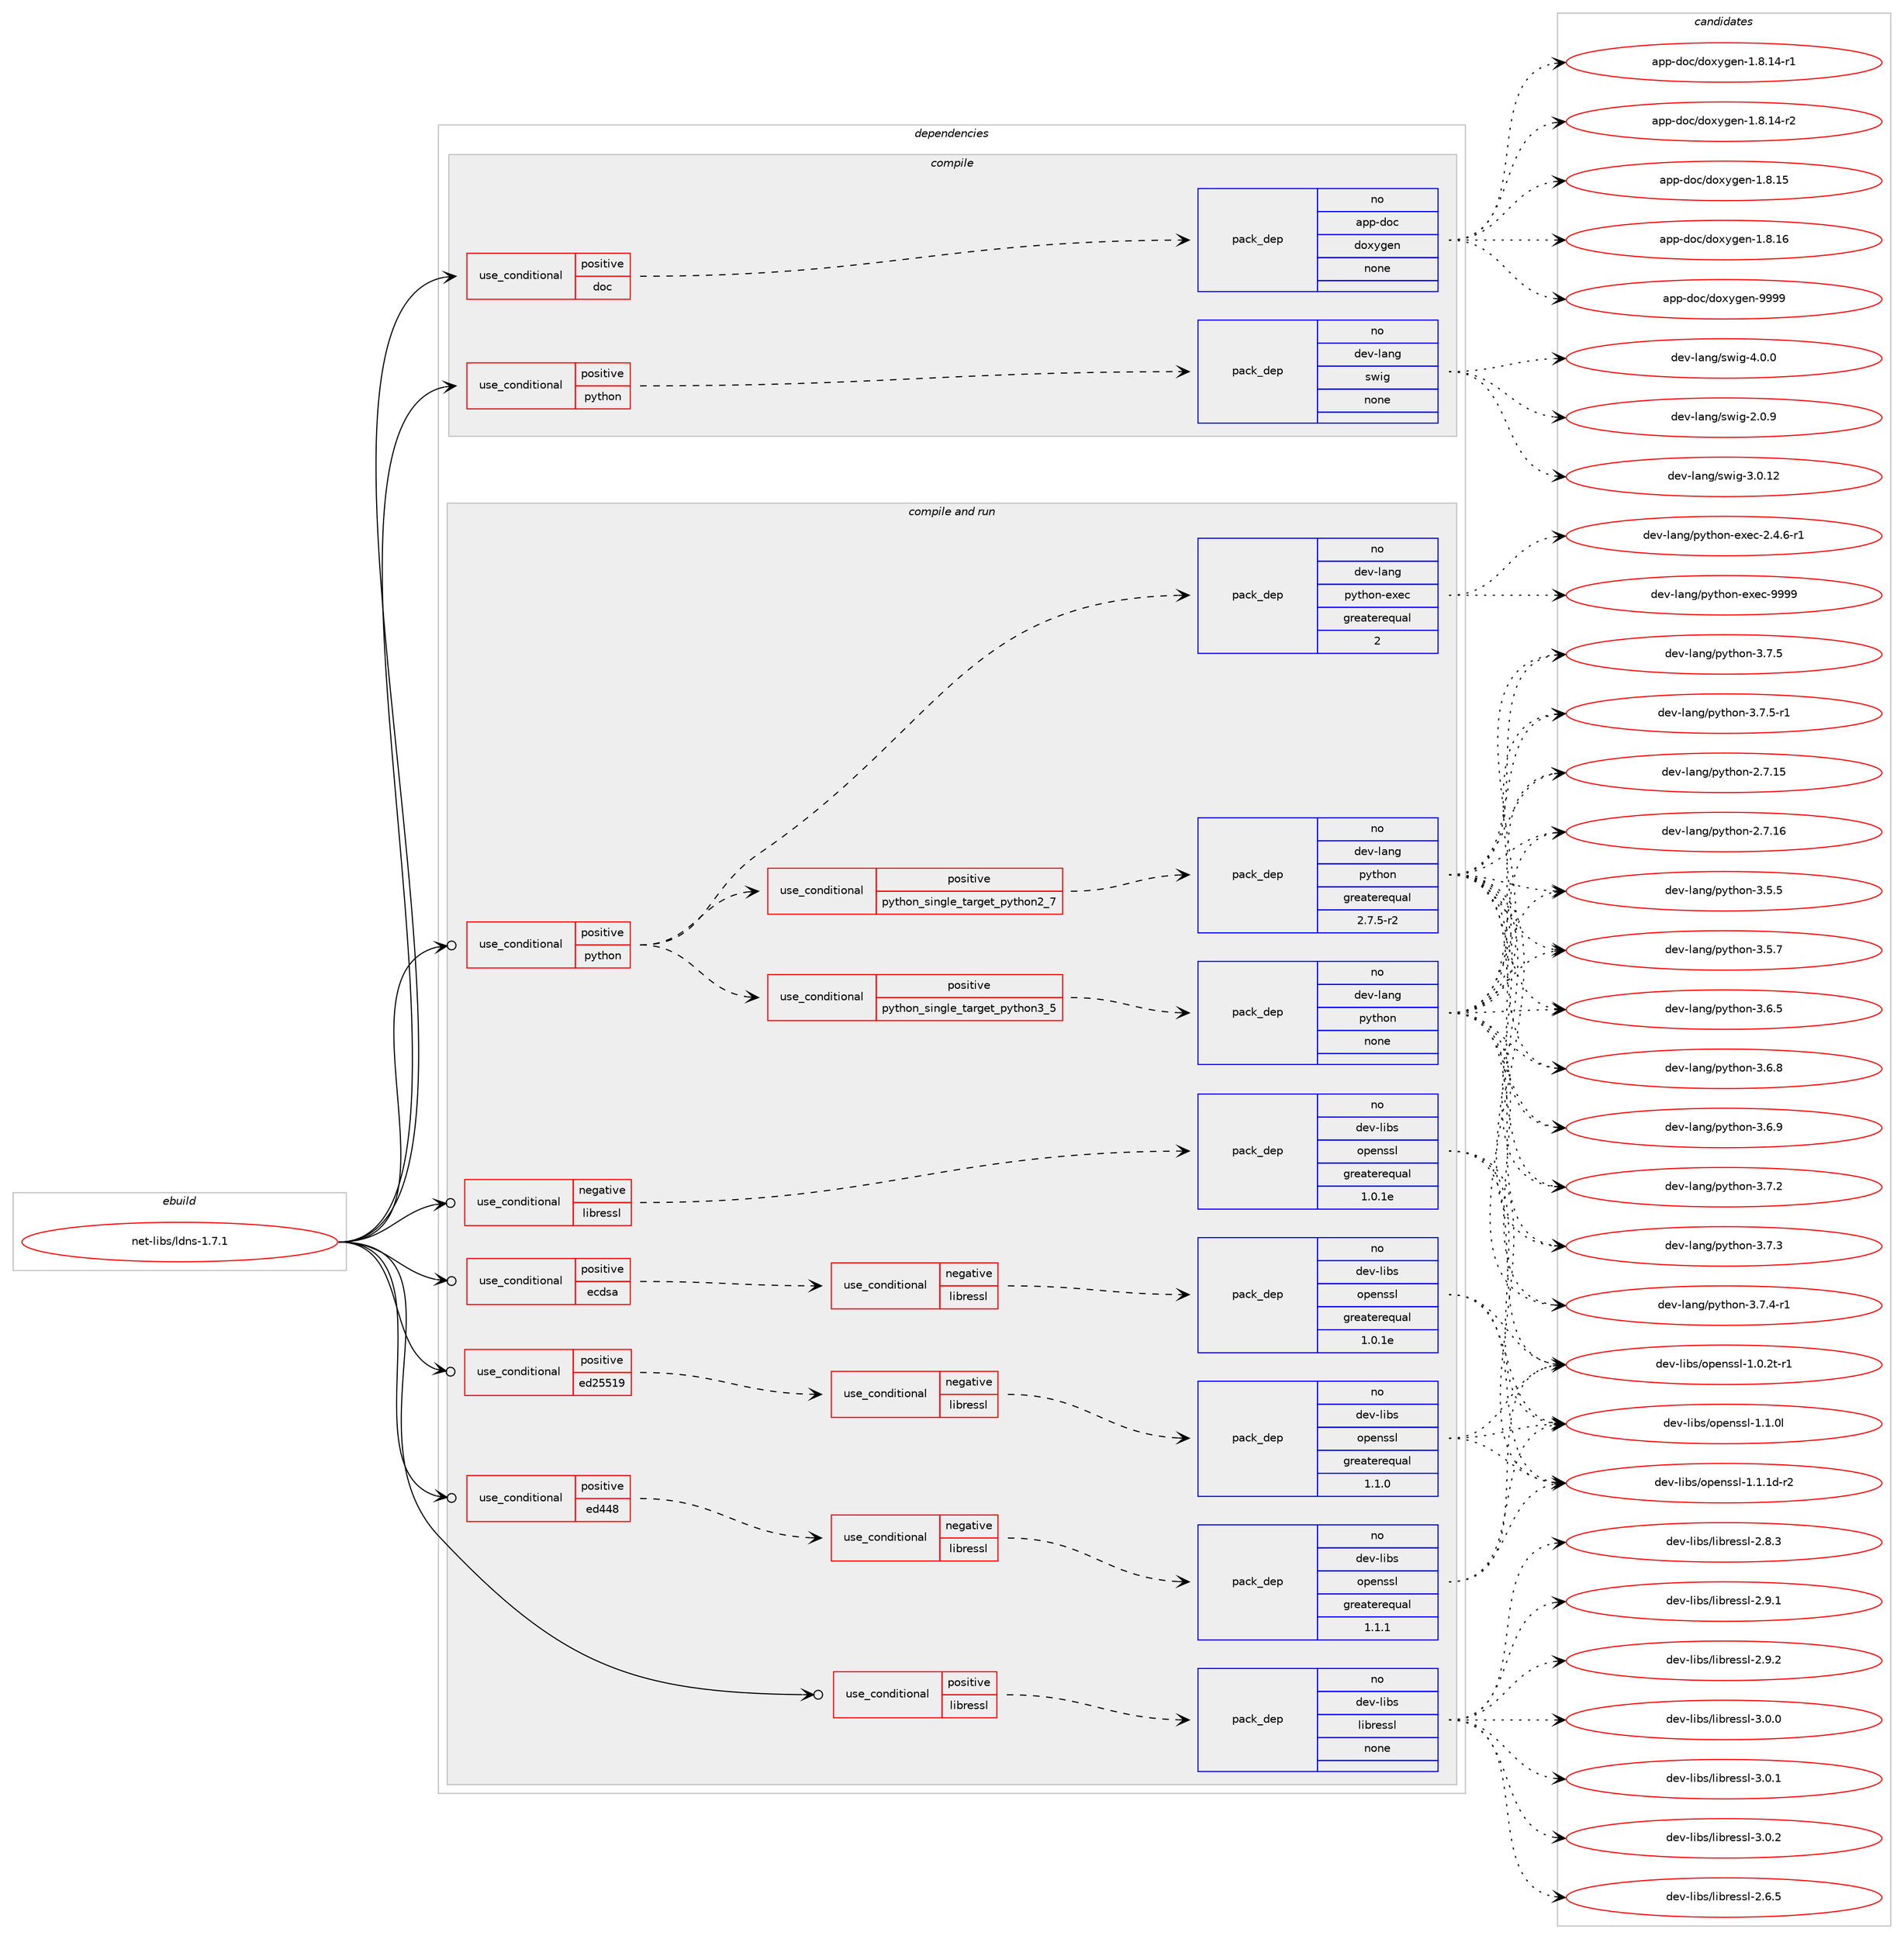 digraph prolog {

# *************
# Graph options
# *************

newrank=true;
concentrate=true;
compound=true;
graph [rankdir=LR,fontname=Helvetica,fontsize=10,ranksep=1.5];#, ranksep=2.5, nodesep=0.2];
edge  [arrowhead=vee];
node  [fontname=Helvetica,fontsize=10];

# **********
# The ebuild
# **********

subgraph cluster_leftcol {
color=gray;
rank=same;
label=<<i>ebuild</i>>;
id [label="net-libs/ldns-1.7.1", color=red, width=4, href="../net-libs/ldns-1.7.1.svg"];
}

# ****************
# The dependencies
# ****************

subgraph cluster_midcol {
color=gray;
label=<<i>dependencies</i>>;
subgraph cluster_compile {
fillcolor="#eeeeee";
style=filled;
label=<<i>compile</i>>;
subgraph cond201365 {
dependency826171 [label=<<TABLE BORDER="0" CELLBORDER="1" CELLSPACING="0" CELLPADDING="4"><TR><TD ROWSPAN="3" CELLPADDING="10">use_conditional</TD></TR><TR><TD>positive</TD></TR><TR><TD>doc</TD></TR></TABLE>>, shape=none, color=red];
subgraph pack610354 {
dependency826172 [label=<<TABLE BORDER="0" CELLBORDER="1" CELLSPACING="0" CELLPADDING="4" WIDTH="220"><TR><TD ROWSPAN="6" CELLPADDING="30">pack_dep</TD></TR><TR><TD WIDTH="110">no</TD></TR><TR><TD>app-doc</TD></TR><TR><TD>doxygen</TD></TR><TR><TD>none</TD></TR><TR><TD></TD></TR></TABLE>>, shape=none, color=blue];
}
dependency826171:e -> dependency826172:w [weight=20,style="dashed",arrowhead="vee"];
}
id:e -> dependency826171:w [weight=20,style="solid",arrowhead="vee"];
subgraph cond201366 {
dependency826173 [label=<<TABLE BORDER="0" CELLBORDER="1" CELLSPACING="0" CELLPADDING="4"><TR><TD ROWSPAN="3" CELLPADDING="10">use_conditional</TD></TR><TR><TD>positive</TD></TR><TR><TD>python</TD></TR></TABLE>>, shape=none, color=red];
subgraph pack610355 {
dependency826174 [label=<<TABLE BORDER="0" CELLBORDER="1" CELLSPACING="0" CELLPADDING="4" WIDTH="220"><TR><TD ROWSPAN="6" CELLPADDING="30">pack_dep</TD></TR><TR><TD WIDTH="110">no</TD></TR><TR><TD>dev-lang</TD></TR><TR><TD>swig</TD></TR><TR><TD>none</TD></TR><TR><TD></TD></TR></TABLE>>, shape=none, color=blue];
}
dependency826173:e -> dependency826174:w [weight=20,style="dashed",arrowhead="vee"];
}
id:e -> dependency826173:w [weight=20,style="solid",arrowhead="vee"];
}
subgraph cluster_compileandrun {
fillcolor="#eeeeee";
style=filled;
label=<<i>compile and run</i>>;
subgraph cond201367 {
dependency826175 [label=<<TABLE BORDER="0" CELLBORDER="1" CELLSPACING="0" CELLPADDING="4"><TR><TD ROWSPAN="3" CELLPADDING="10">use_conditional</TD></TR><TR><TD>negative</TD></TR><TR><TD>libressl</TD></TR></TABLE>>, shape=none, color=red];
subgraph pack610356 {
dependency826176 [label=<<TABLE BORDER="0" CELLBORDER="1" CELLSPACING="0" CELLPADDING="4" WIDTH="220"><TR><TD ROWSPAN="6" CELLPADDING="30">pack_dep</TD></TR><TR><TD WIDTH="110">no</TD></TR><TR><TD>dev-libs</TD></TR><TR><TD>openssl</TD></TR><TR><TD>greaterequal</TD></TR><TR><TD>1.0.1e</TD></TR></TABLE>>, shape=none, color=blue];
}
dependency826175:e -> dependency826176:w [weight=20,style="dashed",arrowhead="vee"];
}
id:e -> dependency826175:w [weight=20,style="solid",arrowhead="odotvee"];
subgraph cond201368 {
dependency826177 [label=<<TABLE BORDER="0" CELLBORDER="1" CELLSPACING="0" CELLPADDING="4"><TR><TD ROWSPAN="3" CELLPADDING="10">use_conditional</TD></TR><TR><TD>positive</TD></TR><TR><TD>ecdsa</TD></TR></TABLE>>, shape=none, color=red];
subgraph cond201369 {
dependency826178 [label=<<TABLE BORDER="0" CELLBORDER="1" CELLSPACING="0" CELLPADDING="4"><TR><TD ROWSPAN="3" CELLPADDING="10">use_conditional</TD></TR><TR><TD>negative</TD></TR><TR><TD>libressl</TD></TR></TABLE>>, shape=none, color=red];
subgraph pack610357 {
dependency826179 [label=<<TABLE BORDER="0" CELLBORDER="1" CELLSPACING="0" CELLPADDING="4" WIDTH="220"><TR><TD ROWSPAN="6" CELLPADDING="30">pack_dep</TD></TR><TR><TD WIDTH="110">no</TD></TR><TR><TD>dev-libs</TD></TR><TR><TD>openssl</TD></TR><TR><TD>greaterequal</TD></TR><TR><TD>1.0.1e</TD></TR></TABLE>>, shape=none, color=blue];
}
dependency826178:e -> dependency826179:w [weight=20,style="dashed",arrowhead="vee"];
}
dependency826177:e -> dependency826178:w [weight=20,style="dashed",arrowhead="vee"];
}
id:e -> dependency826177:w [weight=20,style="solid",arrowhead="odotvee"];
subgraph cond201370 {
dependency826180 [label=<<TABLE BORDER="0" CELLBORDER="1" CELLSPACING="0" CELLPADDING="4"><TR><TD ROWSPAN="3" CELLPADDING="10">use_conditional</TD></TR><TR><TD>positive</TD></TR><TR><TD>ed25519</TD></TR></TABLE>>, shape=none, color=red];
subgraph cond201371 {
dependency826181 [label=<<TABLE BORDER="0" CELLBORDER="1" CELLSPACING="0" CELLPADDING="4"><TR><TD ROWSPAN="3" CELLPADDING="10">use_conditional</TD></TR><TR><TD>negative</TD></TR><TR><TD>libressl</TD></TR></TABLE>>, shape=none, color=red];
subgraph pack610358 {
dependency826182 [label=<<TABLE BORDER="0" CELLBORDER="1" CELLSPACING="0" CELLPADDING="4" WIDTH="220"><TR><TD ROWSPAN="6" CELLPADDING="30">pack_dep</TD></TR><TR><TD WIDTH="110">no</TD></TR><TR><TD>dev-libs</TD></TR><TR><TD>openssl</TD></TR><TR><TD>greaterequal</TD></TR><TR><TD>1.1.0</TD></TR></TABLE>>, shape=none, color=blue];
}
dependency826181:e -> dependency826182:w [weight=20,style="dashed",arrowhead="vee"];
}
dependency826180:e -> dependency826181:w [weight=20,style="dashed",arrowhead="vee"];
}
id:e -> dependency826180:w [weight=20,style="solid",arrowhead="odotvee"];
subgraph cond201372 {
dependency826183 [label=<<TABLE BORDER="0" CELLBORDER="1" CELLSPACING="0" CELLPADDING="4"><TR><TD ROWSPAN="3" CELLPADDING="10">use_conditional</TD></TR><TR><TD>positive</TD></TR><TR><TD>ed448</TD></TR></TABLE>>, shape=none, color=red];
subgraph cond201373 {
dependency826184 [label=<<TABLE BORDER="0" CELLBORDER="1" CELLSPACING="0" CELLPADDING="4"><TR><TD ROWSPAN="3" CELLPADDING="10">use_conditional</TD></TR><TR><TD>negative</TD></TR><TR><TD>libressl</TD></TR></TABLE>>, shape=none, color=red];
subgraph pack610359 {
dependency826185 [label=<<TABLE BORDER="0" CELLBORDER="1" CELLSPACING="0" CELLPADDING="4" WIDTH="220"><TR><TD ROWSPAN="6" CELLPADDING="30">pack_dep</TD></TR><TR><TD WIDTH="110">no</TD></TR><TR><TD>dev-libs</TD></TR><TR><TD>openssl</TD></TR><TR><TD>greaterequal</TD></TR><TR><TD>1.1.1</TD></TR></TABLE>>, shape=none, color=blue];
}
dependency826184:e -> dependency826185:w [weight=20,style="dashed",arrowhead="vee"];
}
dependency826183:e -> dependency826184:w [weight=20,style="dashed",arrowhead="vee"];
}
id:e -> dependency826183:w [weight=20,style="solid",arrowhead="odotvee"];
subgraph cond201374 {
dependency826186 [label=<<TABLE BORDER="0" CELLBORDER="1" CELLSPACING="0" CELLPADDING="4"><TR><TD ROWSPAN="3" CELLPADDING="10">use_conditional</TD></TR><TR><TD>positive</TD></TR><TR><TD>libressl</TD></TR></TABLE>>, shape=none, color=red];
subgraph pack610360 {
dependency826187 [label=<<TABLE BORDER="0" CELLBORDER="1" CELLSPACING="0" CELLPADDING="4" WIDTH="220"><TR><TD ROWSPAN="6" CELLPADDING="30">pack_dep</TD></TR><TR><TD WIDTH="110">no</TD></TR><TR><TD>dev-libs</TD></TR><TR><TD>libressl</TD></TR><TR><TD>none</TD></TR><TR><TD></TD></TR></TABLE>>, shape=none, color=blue];
}
dependency826186:e -> dependency826187:w [weight=20,style="dashed",arrowhead="vee"];
}
id:e -> dependency826186:w [weight=20,style="solid",arrowhead="odotvee"];
subgraph cond201375 {
dependency826188 [label=<<TABLE BORDER="0" CELLBORDER="1" CELLSPACING="0" CELLPADDING="4"><TR><TD ROWSPAN="3" CELLPADDING="10">use_conditional</TD></TR><TR><TD>positive</TD></TR><TR><TD>python</TD></TR></TABLE>>, shape=none, color=red];
subgraph cond201376 {
dependency826189 [label=<<TABLE BORDER="0" CELLBORDER="1" CELLSPACING="0" CELLPADDING="4"><TR><TD ROWSPAN="3" CELLPADDING="10">use_conditional</TD></TR><TR><TD>positive</TD></TR><TR><TD>python_single_target_python2_7</TD></TR></TABLE>>, shape=none, color=red];
subgraph pack610361 {
dependency826190 [label=<<TABLE BORDER="0" CELLBORDER="1" CELLSPACING="0" CELLPADDING="4" WIDTH="220"><TR><TD ROWSPAN="6" CELLPADDING="30">pack_dep</TD></TR><TR><TD WIDTH="110">no</TD></TR><TR><TD>dev-lang</TD></TR><TR><TD>python</TD></TR><TR><TD>greaterequal</TD></TR><TR><TD>2.7.5-r2</TD></TR></TABLE>>, shape=none, color=blue];
}
dependency826189:e -> dependency826190:w [weight=20,style="dashed",arrowhead="vee"];
}
dependency826188:e -> dependency826189:w [weight=20,style="dashed",arrowhead="vee"];
subgraph cond201377 {
dependency826191 [label=<<TABLE BORDER="0" CELLBORDER="1" CELLSPACING="0" CELLPADDING="4"><TR><TD ROWSPAN="3" CELLPADDING="10">use_conditional</TD></TR><TR><TD>positive</TD></TR><TR><TD>python_single_target_python3_5</TD></TR></TABLE>>, shape=none, color=red];
subgraph pack610362 {
dependency826192 [label=<<TABLE BORDER="0" CELLBORDER="1" CELLSPACING="0" CELLPADDING="4" WIDTH="220"><TR><TD ROWSPAN="6" CELLPADDING="30">pack_dep</TD></TR><TR><TD WIDTH="110">no</TD></TR><TR><TD>dev-lang</TD></TR><TR><TD>python</TD></TR><TR><TD>none</TD></TR><TR><TD></TD></TR></TABLE>>, shape=none, color=blue];
}
dependency826191:e -> dependency826192:w [weight=20,style="dashed",arrowhead="vee"];
}
dependency826188:e -> dependency826191:w [weight=20,style="dashed",arrowhead="vee"];
subgraph pack610363 {
dependency826193 [label=<<TABLE BORDER="0" CELLBORDER="1" CELLSPACING="0" CELLPADDING="4" WIDTH="220"><TR><TD ROWSPAN="6" CELLPADDING="30">pack_dep</TD></TR><TR><TD WIDTH="110">no</TD></TR><TR><TD>dev-lang</TD></TR><TR><TD>python-exec</TD></TR><TR><TD>greaterequal</TD></TR><TR><TD>2</TD></TR></TABLE>>, shape=none, color=blue];
}
dependency826188:e -> dependency826193:w [weight=20,style="dashed",arrowhead="vee"];
}
id:e -> dependency826188:w [weight=20,style="solid",arrowhead="odotvee"];
}
subgraph cluster_run {
fillcolor="#eeeeee";
style=filled;
label=<<i>run</i>>;
}
}

# **************
# The candidates
# **************

subgraph cluster_choices {
rank=same;
color=gray;
label=<<i>candidates</i>>;

subgraph choice610354 {
color=black;
nodesep=1;
choice97112112451001119947100111120121103101110454946564649524511449 [label="app-doc/doxygen-1.8.14-r1", color=red, width=4,href="../app-doc/doxygen-1.8.14-r1.svg"];
choice97112112451001119947100111120121103101110454946564649524511450 [label="app-doc/doxygen-1.8.14-r2", color=red, width=4,href="../app-doc/doxygen-1.8.14-r2.svg"];
choice9711211245100111994710011112012110310111045494656464953 [label="app-doc/doxygen-1.8.15", color=red, width=4,href="../app-doc/doxygen-1.8.15.svg"];
choice9711211245100111994710011112012110310111045494656464954 [label="app-doc/doxygen-1.8.16", color=red, width=4,href="../app-doc/doxygen-1.8.16.svg"];
choice971121124510011199471001111201211031011104557575757 [label="app-doc/doxygen-9999", color=red, width=4,href="../app-doc/doxygen-9999.svg"];
dependency826172:e -> choice97112112451001119947100111120121103101110454946564649524511449:w [style=dotted,weight="100"];
dependency826172:e -> choice97112112451001119947100111120121103101110454946564649524511450:w [style=dotted,weight="100"];
dependency826172:e -> choice9711211245100111994710011112012110310111045494656464953:w [style=dotted,weight="100"];
dependency826172:e -> choice9711211245100111994710011112012110310111045494656464954:w [style=dotted,weight="100"];
dependency826172:e -> choice971121124510011199471001111201211031011104557575757:w [style=dotted,weight="100"];
}
subgraph choice610355 {
color=black;
nodesep=1;
choice100101118451089711010347115119105103455046484657 [label="dev-lang/swig-2.0.9", color=red, width=4,href="../dev-lang/swig-2.0.9.svg"];
choice10010111845108971101034711511910510345514648464950 [label="dev-lang/swig-3.0.12", color=red, width=4,href="../dev-lang/swig-3.0.12.svg"];
choice100101118451089711010347115119105103455246484648 [label="dev-lang/swig-4.0.0", color=red, width=4,href="../dev-lang/swig-4.0.0.svg"];
dependency826174:e -> choice100101118451089711010347115119105103455046484657:w [style=dotted,weight="100"];
dependency826174:e -> choice10010111845108971101034711511910510345514648464950:w [style=dotted,weight="100"];
dependency826174:e -> choice100101118451089711010347115119105103455246484648:w [style=dotted,weight="100"];
}
subgraph choice610356 {
color=black;
nodesep=1;
choice1001011184510810598115471111121011101151151084549464846501164511449 [label="dev-libs/openssl-1.0.2t-r1", color=red, width=4,href="../dev-libs/openssl-1.0.2t-r1.svg"];
choice100101118451081059811547111112101110115115108454946494648108 [label="dev-libs/openssl-1.1.0l", color=red, width=4,href="../dev-libs/openssl-1.1.0l.svg"];
choice1001011184510810598115471111121011101151151084549464946491004511450 [label="dev-libs/openssl-1.1.1d-r2", color=red, width=4,href="../dev-libs/openssl-1.1.1d-r2.svg"];
dependency826176:e -> choice1001011184510810598115471111121011101151151084549464846501164511449:w [style=dotted,weight="100"];
dependency826176:e -> choice100101118451081059811547111112101110115115108454946494648108:w [style=dotted,weight="100"];
dependency826176:e -> choice1001011184510810598115471111121011101151151084549464946491004511450:w [style=dotted,weight="100"];
}
subgraph choice610357 {
color=black;
nodesep=1;
choice1001011184510810598115471111121011101151151084549464846501164511449 [label="dev-libs/openssl-1.0.2t-r1", color=red, width=4,href="../dev-libs/openssl-1.0.2t-r1.svg"];
choice100101118451081059811547111112101110115115108454946494648108 [label="dev-libs/openssl-1.1.0l", color=red, width=4,href="../dev-libs/openssl-1.1.0l.svg"];
choice1001011184510810598115471111121011101151151084549464946491004511450 [label="dev-libs/openssl-1.1.1d-r2", color=red, width=4,href="../dev-libs/openssl-1.1.1d-r2.svg"];
dependency826179:e -> choice1001011184510810598115471111121011101151151084549464846501164511449:w [style=dotted,weight="100"];
dependency826179:e -> choice100101118451081059811547111112101110115115108454946494648108:w [style=dotted,weight="100"];
dependency826179:e -> choice1001011184510810598115471111121011101151151084549464946491004511450:w [style=dotted,weight="100"];
}
subgraph choice610358 {
color=black;
nodesep=1;
choice1001011184510810598115471111121011101151151084549464846501164511449 [label="dev-libs/openssl-1.0.2t-r1", color=red, width=4,href="../dev-libs/openssl-1.0.2t-r1.svg"];
choice100101118451081059811547111112101110115115108454946494648108 [label="dev-libs/openssl-1.1.0l", color=red, width=4,href="../dev-libs/openssl-1.1.0l.svg"];
choice1001011184510810598115471111121011101151151084549464946491004511450 [label="dev-libs/openssl-1.1.1d-r2", color=red, width=4,href="../dev-libs/openssl-1.1.1d-r2.svg"];
dependency826182:e -> choice1001011184510810598115471111121011101151151084549464846501164511449:w [style=dotted,weight="100"];
dependency826182:e -> choice100101118451081059811547111112101110115115108454946494648108:w [style=dotted,weight="100"];
dependency826182:e -> choice1001011184510810598115471111121011101151151084549464946491004511450:w [style=dotted,weight="100"];
}
subgraph choice610359 {
color=black;
nodesep=1;
choice1001011184510810598115471111121011101151151084549464846501164511449 [label="dev-libs/openssl-1.0.2t-r1", color=red, width=4,href="../dev-libs/openssl-1.0.2t-r1.svg"];
choice100101118451081059811547111112101110115115108454946494648108 [label="dev-libs/openssl-1.1.0l", color=red, width=4,href="../dev-libs/openssl-1.1.0l.svg"];
choice1001011184510810598115471111121011101151151084549464946491004511450 [label="dev-libs/openssl-1.1.1d-r2", color=red, width=4,href="../dev-libs/openssl-1.1.1d-r2.svg"];
dependency826185:e -> choice1001011184510810598115471111121011101151151084549464846501164511449:w [style=dotted,weight="100"];
dependency826185:e -> choice100101118451081059811547111112101110115115108454946494648108:w [style=dotted,weight="100"];
dependency826185:e -> choice1001011184510810598115471111121011101151151084549464946491004511450:w [style=dotted,weight="100"];
}
subgraph choice610360 {
color=black;
nodesep=1;
choice10010111845108105981154710810598114101115115108455046544653 [label="dev-libs/libressl-2.6.5", color=red, width=4,href="../dev-libs/libressl-2.6.5.svg"];
choice10010111845108105981154710810598114101115115108455046564651 [label="dev-libs/libressl-2.8.3", color=red, width=4,href="../dev-libs/libressl-2.8.3.svg"];
choice10010111845108105981154710810598114101115115108455046574649 [label="dev-libs/libressl-2.9.1", color=red, width=4,href="../dev-libs/libressl-2.9.1.svg"];
choice10010111845108105981154710810598114101115115108455046574650 [label="dev-libs/libressl-2.9.2", color=red, width=4,href="../dev-libs/libressl-2.9.2.svg"];
choice10010111845108105981154710810598114101115115108455146484648 [label="dev-libs/libressl-3.0.0", color=red, width=4,href="../dev-libs/libressl-3.0.0.svg"];
choice10010111845108105981154710810598114101115115108455146484649 [label="dev-libs/libressl-3.0.1", color=red, width=4,href="../dev-libs/libressl-3.0.1.svg"];
choice10010111845108105981154710810598114101115115108455146484650 [label="dev-libs/libressl-3.0.2", color=red, width=4,href="../dev-libs/libressl-3.0.2.svg"];
dependency826187:e -> choice10010111845108105981154710810598114101115115108455046544653:w [style=dotted,weight="100"];
dependency826187:e -> choice10010111845108105981154710810598114101115115108455046564651:w [style=dotted,weight="100"];
dependency826187:e -> choice10010111845108105981154710810598114101115115108455046574649:w [style=dotted,weight="100"];
dependency826187:e -> choice10010111845108105981154710810598114101115115108455046574650:w [style=dotted,weight="100"];
dependency826187:e -> choice10010111845108105981154710810598114101115115108455146484648:w [style=dotted,weight="100"];
dependency826187:e -> choice10010111845108105981154710810598114101115115108455146484649:w [style=dotted,weight="100"];
dependency826187:e -> choice10010111845108105981154710810598114101115115108455146484650:w [style=dotted,weight="100"];
}
subgraph choice610361 {
color=black;
nodesep=1;
choice10010111845108971101034711212111610411111045504655464953 [label="dev-lang/python-2.7.15", color=red, width=4,href="../dev-lang/python-2.7.15.svg"];
choice10010111845108971101034711212111610411111045504655464954 [label="dev-lang/python-2.7.16", color=red, width=4,href="../dev-lang/python-2.7.16.svg"];
choice100101118451089711010347112121116104111110455146534653 [label="dev-lang/python-3.5.5", color=red, width=4,href="../dev-lang/python-3.5.5.svg"];
choice100101118451089711010347112121116104111110455146534655 [label="dev-lang/python-3.5.7", color=red, width=4,href="../dev-lang/python-3.5.7.svg"];
choice100101118451089711010347112121116104111110455146544653 [label="dev-lang/python-3.6.5", color=red, width=4,href="../dev-lang/python-3.6.5.svg"];
choice100101118451089711010347112121116104111110455146544656 [label="dev-lang/python-3.6.8", color=red, width=4,href="../dev-lang/python-3.6.8.svg"];
choice100101118451089711010347112121116104111110455146544657 [label="dev-lang/python-3.6.9", color=red, width=4,href="../dev-lang/python-3.6.9.svg"];
choice100101118451089711010347112121116104111110455146554650 [label="dev-lang/python-3.7.2", color=red, width=4,href="../dev-lang/python-3.7.2.svg"];
choice100101118451089711010347112121116104111110455146554651 [label="dev-lang/python-3.7.3", color=red, width=4,href="../dev-lang/python-3.7.3.svg"];
choice1001011184510897110103471121211161041111104551465546524511449 [label="dev-lang/python-3.7.4-r1", color=red, width=4,href="../dev-lang/python-3.7.4-r1.svg"];
choice100101118451089711010347112121116104111110455146554653 [label="dev-lang/python-3.7.5", color=red, width=4,href="../dev-lang/python-3.7.5.svg"];
choice1001011184510897110103471121211161041111104551465546534511449 [label="dev-lang/python-3.7.5-r1", color=red, width=4,href="../dev-lang/python-3.7.5-r1.svg"];
dependency826190:e -> choice10010111845108971101034711212111610411111045504655464953:w [style=dotted,weight="100"];
dependency826190:e -> choice10010111845108971101034711212111610411111045504655464954:w [style=dotted,weight="100"];
dependency826190:e -> choice100101118451089711010347112121116104111110455146534653:w [style=dotted,weight="100"];
dependency826190:e -> choice100101118451089711010347112121116104111110455146534655:w [style=dotted,weight="100"];
dependency826190:e -> choice100101118451089711010347112121116104111110455146544653:w [style=dotted,weight="100"];
dependency826190:e -> choice100101118451089711010347112121116104111110455146544656:w [style=dotted,weight="100"];
dependency826190:e -> choice100101118451089711010347112121116104111110455146544657:w [style=dotted,weight="100"];
dependency826190:e -> choice100101118451089711010347112121116104111110455146554650:w [style=dotted,weight="100"];
dependency826190:e -> choice100101118451089711010347112121116104111110455146554651:w [style=dotted,weight="100"];
dependency826190:e -> choice1001011184510897110103471121211161041111104551465546524511449:w [style=dotted,weight="100"];
dependency826190:e -> choice100101118451089711010347112121116104111110455146554653:w [style=dotted,weight="100"];
dependency826190:e -> choice1001011184510897110103471121211161041111104551465546534511449:w [style=dotted,weight="100"];
}
subgraph choice610362 {
color=black;
nodesep=1;
choice10010111845108971101034711212111610411111045504655464953 [label="dev-lang/python-2.7.15", color=red, width=4,href="../dev-lang/python-2.7.15.svg"];
choice10010111845108971101034711212111610411111045504655464954 [label="dev-lang/python-2.7.16", color=red, width=4,href="../dev-lang/python-2.7.16.svg"];
choice100101118451089711010347112121116104111110455146534653 [label="dev-lang/python-3.5.5", color=red, width=4,href="../dev-lang/python-3.5.5.svg"];
choice100101118451089711010347112121116104111110455146534655 [label="dev-lang/python-3.5.7", color=red, width=4,href="../dev-lang/python-3.5.7.svg"];
choice100101118451089711010347112121116104111110455146544653 [label="dev-lang/python-3.6.5", color=red, width=4,href="../dev-lang/python-3.6.5.svg"];
choice100101118451089711010347112121116104111110455146544656 [label="dev-lang/python-3.6.8", color=red, width=4,href="../dev-lang/python-3.6.8.svg"];
choice100101118451089711010347112121116104111110455146544657 [label="dev-lang/python-3.6.9", color=red, width=4,href="../dev-lang/python-3.6.9.svg"];
choice100101118451089711010347112121116104111110455146554650 [label="dev-lang/python-3.7.2", color=red, width=4,href="../dev-lang/python-3.7.2.svg"];
choice100101118451089711010347112121116104111110455146554651 [label="dev-lang/python-3.7.3", color=red, width=4,href="../dev-lang/python-3.7.3.svg"];
choice1001011184510897110103471121211161041111104551465546524511449 [label="dev-lang/python-3.7.4-r1", color=red, width=4,href="../dev-lang/python-3.7.4-r1.svg"];
choice100101118451089711010347112121116104111110455146554653 [label="dev-lang/python-3.7.5", color=red, width=4,href="../dev-lang/python-3.7.5.svg"];
choice1001011184510897110103471121211161041111104551465546534511449 [label="dev-lang/python-3.7.5-r1", color=red, width=4,href="../dev-lang/python-3.7.5-r1.svg"];
dependency826192:e -> choice10010111845108971101034711212111610411111045504655464953:w [style=dotted,weight="100"];
dependency826192:e -> choice10010111845108971101034711212111610411111045504655464954:w [style=dotted,weight="100"];
dependency826192:e -> choice100101118451089711010347112121116104111110455146534653:w [style=dotted,weight="100"];
dependency826192:e -> choice100101118451089711010347112121116104111110455146534655:w [style=dotted,weight="100"];
dependency826192:e -> choice100101118451089711010347112121116104111110455146544653:w [style=dotted,weight="100"];
dependency826192:e -> choice100101118451089711010347112121116104111110455146544656:w [style=dotted,weight="100"];
dependency826192:e -> choice100101118451089711010347112121116104111110455146544657:w [style=dotted,weight="100"];
dependency826192:e -> choice100101118451089711010347112121116104111110455146554650:w [style=dotted,weight="100"];
dependency826192:e -> choice100101118451089711010347112121116104111110455146554651:w [style=dotted,weight="100"];
dependency826192:e -> choice1001011184510897110103471121211161041111104551465546524511449:w [style=dotted,weight="100"];
dependency826192:e -> choice100101118451089711010347112121116104111110455146554653:w [style=dotted,weight="100"];
dependency826192:e -> choice1001011184510897110103471121211161041111104551465546534511449:w [style=dotted,weight="100"];
}
subgraph choice610363 {
color=black;
nodesep=1;
choice10010111845108971101034711212111610411111045101120101994550465246544511449 [label="dev-lang/python-exec-2.4.6-r1", color=red, width=4,href="../dev-lang/python-exec-2.4.6-r1.svg"];
choice10010111845108971101034711212111610411111045101120101994557575757 [label="dev-lang/python-exec-9999", color=red, width=4,href="../dev-lang/python-exec-9999.svg"];
dependency826193:e -> choice10010111845108971101034711212111610411111045101120101994550465246544511449:w [style=dotted,weight="100"];
dependency826193:e -> choice10010111845108971101034711212111610411111045101120101994557575757:w [style=dotted,weight="100"];
}
}

}
